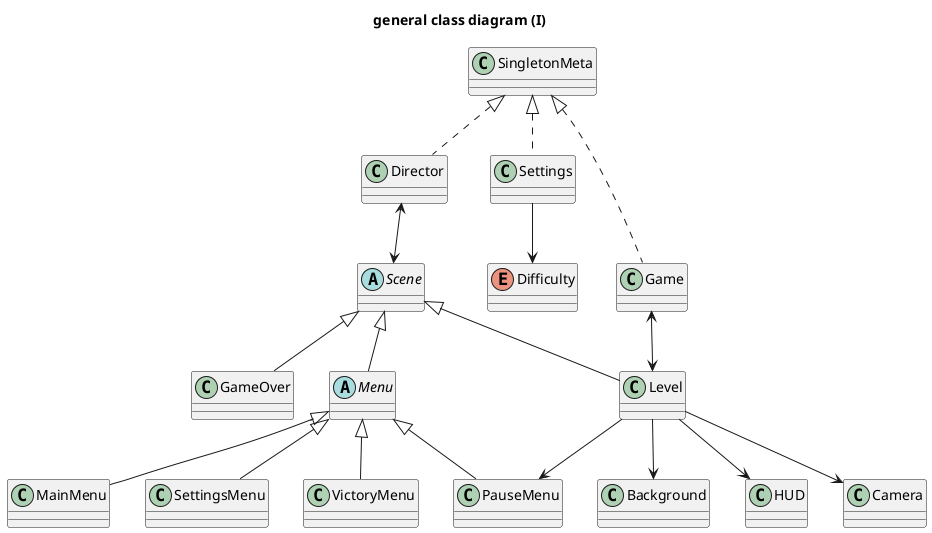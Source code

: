 @startuml Class Diagram 1

title general class diagram (I)

class SingletonMeta {
    
}

class Director {
    
}

class Settings {
    
}

enum Difficulty {
    
}

class Game {
    
}

abstract class Scene {
    
}

class Level {
    
}

class GameOver {
   
}

class Camera {
    
}

class Background {
    
}

abstract class Menu {
    
}

class MainMenu {
    
}

class PauseMenu {
    
}

class SettingsMenu {
    
}

class VictoryMenu {

}

class HUD {
    
}

SingletonMeta <|.. Director
SingletonMeta <|.. Settings
SingletonMeta <|.. Game

Director <--> Scene

Settings --> Difficulty

Game <--> Level

Scene <|-- Level
Scene <|-- GameOver
Scene <|-- Menu

Level --> Camera
Level --> Background
Level --> HUD
Level --> PauseMenu

Menu <|-- MainMenu
Menu <|-- PauseMenu
Menu <|-- SettingsMenu
Menu <|-- VictoryMenu

@enduml